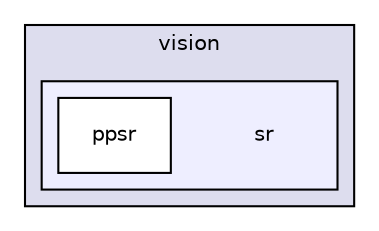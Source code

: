 digraph "/build/FastDeploy/fastdeploy/vision/sr" {
  compound=true
  node [ fontsize="10", fontname="Helvetica"];
  edge [ labelfontsize="10", labelfontname="Helvetica"];
  subgraph clusterdir_e0f97e9c6c2e64a15c9e5b824b806a92 {
    graph [ bgcolor="#ddddee", pencolor="black", label="vision" fontname="Helvetica", fontsize="10", URL="dir_e0f97e9c6c2e64a15c9e5b824b806a92.html"]
  subgraph clusterdir_3626899d35d741ff16b2b185db50f8cd {
    graph [ bgcolor="#eeeeff", pencolor="black", label="" URL="dir_3626899d35d741ff16b2b185db50f8cd.html"];
    dir_3626899d35d741ff16b2b185db50f8cd [shape=plaintext label="sr"];
    dir_8353e3c7bffd44ff9c23f70b7d97d15f [shape=box label="ppsr" color="black" fillcolor="white" style="filled" URL="dir_8353e3c7bffd44ff9c23f70b7d97d15f.html"];
  }
  }
}
